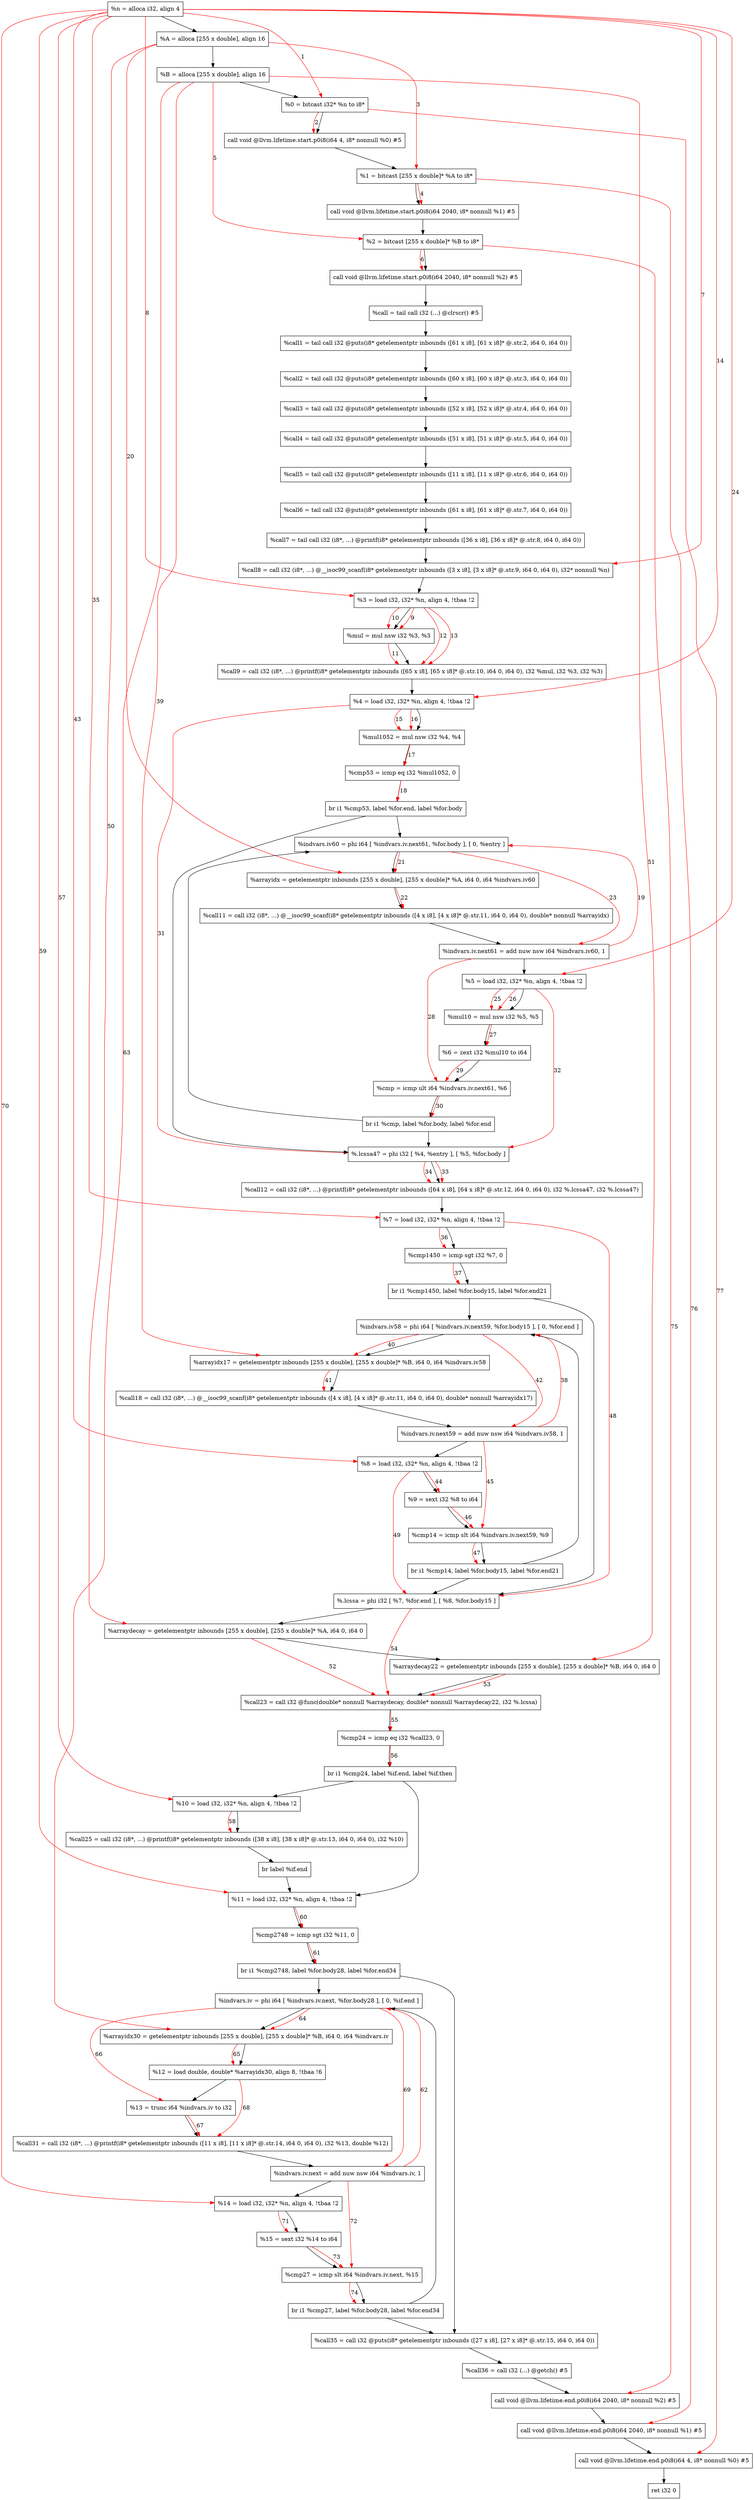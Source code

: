 digraph "CDFG for'main' function" {
	Node0x55835280cac8[shape=record, label="  %n = alloca i32, align 4"]
	Node0x558352806448[shape=record, label="  %A = alloca [255 x double], align 16"]
	Node0x55835280ddb8[shape=record, label="  %B = alloca [255 x double], align 16"]
	Node0x55835280df48[shape=record, label="  %0 = bitcast i32* %n to i8*"]
	Node0x558352832d38[shape=record, label="  call void @llvm.lifetime.start.p0i8(i64 4, i8* nonnull %0) #5"]
	Node0x55835280dc28[shape=record, label="  %1 = bitcast [255 x double]* %A to i8*"]
	Node0x55835281dcd8[shape=record, label="  call void @llvm.lifetime.start.p0i8(i64 2040, i8* nonnull %1) #5"]
	Node0x558352832e48[shape=record, label="  %2 = bitcast [255 x double]* %B to i8*"]
	Node0x55835281ddf8[shape=record, label="  call void @llvm.lifetime.start.p0i8(i64 2040, i8* nonnull %2) #5"]
	Node0x55835281dfa8[shape=record, label="  %call = tail call i32 (...) @clrscr() #5"]
	Node0x55835281e140[shape=record, label="  %call1 = tail call i32 @puts(i8* getelementptr inbounds ([61 x i8], [61 x i8]* @.str.2, i64 0, i64 0))"]
	Node0x55835281e2b0[shape=record, label="  %call2 = tail call i32 @puts(i8* getelementptr inbounds ([60 x i8], [60 x i8]* @.str.3, i64 0, i64 0))"]
	Node0x55835281e420[shape=record, label="  %call3 = tail call i32 @puts(i8* getelementptr inbounds ([52 x i8], [52 x i8]* @.str.4, i64 0, i64 0))"]
	Node0x55835281e590[shape=record, label="  %call4 = tail call i32 @puts(i8* getelementptr inbounds ([51 x i8], [51 x i8]* @.str.5, i64 0, i64 0))"]
	Node0x55835281e700[shape=record, label="  %call5 = tail call i32 @puts(i8* getelementptr inbounds ([11 x i8], [11 x i8]* @.str.6, i64 0, i64 0))"]
	Node0x55835281e870[shape=record, label="  %call6 = tail call i32 @puts(i8* getelementptr inbounds ([61 x i8], [61 x i8]* @.str.7, i64 0, i64 0))"]
	Node0x55835281e9e0[shape=record, label="  %call7 = tail call i32 (i8*, ...) @printf(i8* getelementptr inbounds ([36 x i8], [36 x i8]* @.str.8, i64 0, i64 0))"]
	Node0x55835281ec88[shape=record, label="  %call8 = call i32 (i8*, ...) @__isoc99_scanf(i8* getelementptr inbounds ([3 x i8], [3 x i8]* @.str.9, i64 0, i64 0), i32* nonnull %n)"]
	Node0x558352832ac8[shape=record, label="  %3 = load i32, i32* %n, align 4, !tbaa !2"]
	Node0x558352832b40[shape=record, label="  %mul = mul nsw i32 %3, %3"]
	Node0x55835281f008[shape=record, label="  %call9 = call i32 (i8*, ...) @printf(i8* getelementptr inbounds ([65 x i8], [65 x i8]* @.str.10, i64 0, i64 0), i32 %mul, i32 %3, i32 %3)"]
	Node0x55835281f0c8[shape=record, label="  %4 = load i32, i32* %n, align 4, !tbaa !2"]
	Node0x55835281f190[shape=record, label="  %mul1052 = mul nsw i32 %4, %4"]
	Node0x55835281f220[shape=record, label="  %cmp53 = icmp eq i32 %mul1052, 0"]
	Node0x55835281f448[shape=record, label="  br i1 %cmp53, label %for.end, label %for.body"]
	Node0x55835281f548[shape=record, label="  %indvars.iv60 = phi i64 [ %indvars.iv.next61, %for.body ], [ 0, %entry ]"]
	Node0x55835281f628[shape=record, label="  %arrayidx = getelementptr inbounds [255 x double], [255 x double]* %A, i64 0, i64 %indvars.iv60"]
	Node0x55835281f798[shape=record, label="  %call11 = call i32 (i8*, ...) @__isoc99_scanf(i8* getelementptr inbounds ([4 x i8], [4 x i8]* @.str.11, i64 0, i64 0), double* nonnull %arrayidx)"]
	Node0x55835281f8a0[shape=record, label="  %indvars.iv.next61 = add nuw nsw i64 %indvars.iv60, 1"]
	Node0x55835281f3b8[shape=record, label="  %5 = load i32, i32* %n, align 4, !tbaa !2"]
	Node0x55835281f910[shape=record, label="  %mul10 = mul nsw i32 %5, %5"]
	Node0x55835281f968[shape=record, label="  %6 = zext i32 %mul10 to i64"]
	Node0x55835281fa10[shape=record, label="  %cmp = icmp ult i64 %indvars.iv.next61, %6"]
	Node0x55835281fab8[shape=record, label="  br i1 %cmp, label %for.body, label %for.end"]
	Node0x5583528361d8[shape=record, label="  %.lcssa47 = phi i32 [ %4, %entry ], [ %5, %for.body ]"]
	Node0x558352836350[shape=record, label="  %call12 = call i32 (i8*, ...) @printf(i8* getelementptr inbounds ([64 x i8], [64 x i8]* @.str.12, i64 0, i64 0), i32 %.lcssa47, i32 %.lcssa47)"]
	Node0x55835281f308[shape=record, label="  %7 = load i32, i32* %n, align 4, !tbaa !2"]
	Node0x558352836440[shape=record, label="  %cmp1450 = icmp sgt i32 %7, 0"]
	Node0x558352836648[shape=record, label="  br i1 %cmp1450, label %for.body15, label %for.end21"]
	Node0x558352836718[shape=record, label="  %indvars.iv58 = phi i64 [ %indvars.iv.next59, %for.body15 ], [ 0, %for.end ]"]
	Node0x5583528367f8[shape=record, label="  %arrayidx17 = getelementptr inbounds [255 x double], [255 x double]* %B, i64 0, i64 %indvars.iv58"]
	Node0x5583528368e8[shape=record, label="  %call18 = call i32 (i8*, ...) @__isoc99_scanf(i8* getelementptr inbounds ([4 x i8], [4 x i8]* @.str.11, i64 0, i64 0), double* nonnull %arrayidx17)"]
	Node0x5583528369f0[shape=record, label="  %indvars.iv.next59 = add nuw nsw i64 %indvars.iv58, 1"]
	Node0x558352836508[shape=record, label="  %8 = load i32, i32* %n, align 4, !tbaa !2"]
	Node0x558352836ad8[shape=record, label="  %9 = sext i32 %8 to i64"]
	Node0x558352836b80[shape=record, label="  %cmp14 = icmp slt i64 %indvars.iv.next59, %9"]
	Node0x558352836c08[shape=record, label="  br i1 %cmp14, label %for.body15, label %for.end21"]
	Node0x55835281f118[shape=record, label="  %.lcssa = phi i32 [ %7, %for.end ], [ %8, %for.body15 ]"]
	Node0x558352836d08[shape=record, label="  %arraydecay = getelementptr inbounds [255 x double], [255 x double]* %A, i64 0, i64 0"]
	Node0x558352836da8[shape=record, label="  %arraydecay22 = getelementptr inbounds [255 x double], [255 x double]* %B, i64 0, i64 0"]
	Node0x558352836ef0[shape=record, label="  %call23 = call i32 @func(double* nonnull %arraydecay, double* nonnull %arraydecay22, i32 %.lcssa)"]
	Node0x558352836fc0[shape=record, label="  %cmp24 = icmp eq i32 %call23, 0"]
	Node0x558352837188[shape=record, label="  br i1 %cmp24, label %if.end, label %if.then"]
	Node0x5583528370f8[shape=record, label="  %10 = load i32, i32* %n, align 4, !tbaa !2"]
	Node0x5583528372b8[shape=record, label="  %call25 = call i32 (i8*, ...) @printf(i8* getelementptr inbounds ([38 x i8], [38 x i8]* @.str.13, i64 0, i64 0), i32 %10)"]
	Node0x558352837378[shape=record, label="  br label %if.end"]
	Node0x5583528365b8[shape=record, label="  %11 = load i32, i32* %n, align 4, !tbaa !2"]
	Node0x5583528373f0[shape=record, label="  %cmp2748 = icmp sgt i32 %11, 0"]
	Node0x558352837628[shape=record, label="  br i1 %cmp2748, label %for.body28, label %for.end34"]
	Node0x5583528376d8[shape=record, label="  %indvars.iv = phi i64 [ %indvars.iv.next, %for.body28 ], [ 0, %if.end ]"]
	Node0x5583528377e8[shape=record, label="  %arrayidx30 = getelementptr inbounds [255 x double], [255 x double]* %B, i64 0, i64 %indvars.iv"]
	Node0x558352837888[shape=record, label="  %12 = load double, double* %arrayidx30, align 8, !tbaa !6"]
	Node0x558352838108[shape=record, label="  %13 = trunc i64 %indvars.iv to i32"]
	Node0x558352838250[shape=record, label="  %call31 = call i32 (i8*, ...) @printf(i8* getelementptr inbounds ([11 x i8], [11 x i8]* @.str.14, i64 0, i64 0), i32 %13, double %12)"]
	Node0x558352838940[shape=record, label="  %indvars.iv.next = add nuw nsw i64 %indvars.iv, 1"]
	Node0x5583528374b8[shape=record, label="  %14 = load i32, i32* %n, align 4, !tbaa !2"]
	Node0x558352838998[shape=record, label="  %15 = sext i32 %14 to i64"]
	Node0x558352838a10[shape=record, label="  %cmp27 = icmp slt i64 %indvars.iv.next, %15"]
	Node0x558352838ab8[shape=record, label="  br i1 %cmp27, label %for.body28, label %for.end34"]
	Node0x558352838bd0[shape=record, label="  %call35 = call i32 @puts(i8* getelementptr inbounds ([27 x i8], [27 x i8]* @.str.15, i64 0, i64 0))"]
	Node0x558352838d58[shape=record, label="  %call36 = call i32 (...) @getch() #5"]
	Node0x558352838f28[shape=record, label="  call void @llvm.lifetime.end.p0i8(i64 2040, i8* nonnull %2) #5"]
	Node0x558352839038[shape=record, label="  call void @llvm.lifetime.end.p0i8(i64 2040, i8* nonnull %1) #5"]
	Node0x558352839148[shape=record, label="  call void @llvm.lifetime.end.p0i8(i64 4, i8* nonnull %0) #5"]
	Node0x558352839208[shape=record, label="  ret i32 0"]
	Node0x55835280cac8 -> Node0x558352806448
	Node0x558352806448 -> Node0x55835280ddb8
	Node0x55835280ddb8 -> Node0x55835280df48
	Node0x55835280df48 -> Node0x558352832d38
	Node0x558352832d38 -> Node0x55835280dc28
	Node0x55835280dc28 -> Node0x55835281dcd8
	Node0x55835281dcd8 -> Node0x558352832e48
	Node0x558352832e48 -> Node0x55835281ddf8
	Node0x55835281ddf8 -> Node0x55835281dfa8
	Node0x55835281dfa8 -> Node0x55835281e140
	Node0x55835281e140 -> Node0x55835281e2b0
	Node0x55835281e2b0 -> Node0x55835281e420
	Node0x55835281e420 -> Node0x55835281e590
	Node0x55835281e590 -> Node0x55835281e700
	Node0x55835281e700 -> Node0x55835281e870
	Node0x55835281e870 -> Node0x55835281e9e0
	Node0x55835281e9e0 -> Node0x55835281ec88
	Node0x55835281ec88 -> Node0x558352832ac8
	Node0x558352832ac8 -> Node0x558352832b40
	Node0x558352832b40 -> Node0x55835281f008
	Node0x55835281f008 -> Node0x55835281f0c8
	Node0x55835281f0c8 -> Node0x55835281f190
	Node0x55835281f190 -> Node0x55835281f220
	Node0x55835281f220 -> Node0x55835281f448
	Node0x55835281f448 -> Node0x5583528361d8
	Node0x55835281f448 -> Node0x55835281f548
	Node0x55835281f548 -> Node0x55835281f628
	Node0x55835281f628 -> Node0x55835281f798
	Node0x55835281f798 -> Node0x55835281f8a0
	Node0x55835281f8a0 -> Node0x55835281f3b8
	Node0x55835281f3b8 -> Node0x55835281f910
	Node0x55835281f910 -> Node0x55835281f968
	Node0x55835281f968 -> Node0x55835281fa10
	Node0x55835281fa10 -> Node0x55835281fab8
	Node0x55835281fab8 -> Node0x55835281f548
	Node0x55835281fab8 -> Node0x5583528361d8
	Node0x5583528361d8 -> Node0x558352836350
	Node0x558352836350 -> Node0x55835281f308
	Node0x55835281f308 -> Node0x558352836440
	Node0x558352836440 -> Node0x558352836648
	Node0x558352836648 -> Node0x558352836718
	Node0x558352836648 -> Node0x55835281f118
	Node0x558352836718 -> Node0x5583528367f8
	Node0x5583528367f8 -> Node0x5583528368e8
	Node0x5583528368e8 -> Node0x5583528369f0
	Node0x5583528369f0 -> Node0x558352836508
	Node0x558352836508 -> Node0x558352836ad8
	Node0x558352836ad8 -> Node0x558352836b80
	Node0x558352836b80 -> Node0x558352836c08
	Node0x558352836c08 -> Node0x558352836718
	Node0x558352836c08 -> Node0x55835281f118
	Node0x55835281f118 -> Node0x558352836d08
	Node0x558352836d08 -> Node0x558352836da8
	Node0x558352836da8 -> Node0x558352836ef0
	Node0x558352836ef0 -> Node0x558352836fc0
	Node0x558352836fc0 -> Node0x558352837188
	Node0x558352837188 -> Node0x5583528365b8
	Node0x558352837188 -> Node0x5583528370f8
	Node0x5583528370f8 -> Node0x5583528372b8
	Node0x5583528372b8 -> Node0x558352837378
	Node0x558352837378 -> Node0x5583528365b8
	Node0x5583528365b8 -> Node0x5583528373f0
	Node0x5583528373f0 -> Node0x558352837628
	Node0x558352837628 -> Node0x5583528376d8
	Node0x558352837628 -> Node0x558352838bd0
	Node0x5583528376d8 -> Node0x5583528377e8
	Node0x5583528377e8 -> Node0x558352837888
	Node0x558352837888 -> Node0x558352838108
	Node0x558352838108 -> Node0x558352838250
	Node0x558352838250 -> Node0x558352838940
	Node0x558352838940 -> Node0x5583528374b8
	Node0x5583528374b8 -> Node0x558352838998
	Node0x558352838998 -> Node0x558352838a10
	Node0x558352838a10 -> Node0x558352838ab8
	Node0x558352838ab8 -> Node0x5583528376d8
	Node0x558352838ab8 -> Node0x558352838bd0
	Node0x558352838bd0 -> Node0x558352838d58
	Node0x558352838d58 -> Node0x558352838f28
	Node0x558352838f28 -> Node0x558352839038
	Node0x558352839038 -> Node0x558352839148
	Node0x558352839148 -> Node0x558352839208
edge [color=red]
	Node0x55835280cac8 -> Node0x55835280df48[label="1"]
	Node0x55835280df48 -> Node0x558352832d38[label="2"]
	Node0x558352806448 -> Node0x55835280dc28[label="3"]
	Node0x55835280dc28 -> Node0x55835281dcd8[label="4"]
	Node0x55835280ddb8 -> Node0x558352832e48[label="5"]
	Node0x558352832e48 -> Node0x55835281ddf8[label="6"]
	Node0x55835280cac8 -> Node0x55835281ec88[label="7"]
	Node0x55835280cac8 -> Node0x558352832ac8[label="8"]
	Node0x558352832ac8 -> Node0x558352832b40[label="9"]
	Node0x558352832ac8 -> Node0x558352832b40[label="10"]
	Node0x558352832b40 -> Node0x55835281f008[label="11"]
	Node0x558352832ac8 -> Node0x55835281f008[label="12"]
	Node0x558352832ac8 -> Node0x55835281f008[label="13"]
	Node0x55835280cac8 -> Node0x55835281f0c8[label="14"]
	Node0x55835281f0c8 -> Node0x55835281f190[label="15"]
	Node0x55835281f0c8 -> Node0x55835281f190[label="16"]
	Node0x55835281f190 -> Node0x55835281f220[label="17"]
	Node0x55835281f220 -> Node0x55835281f448[label="18"]
	Node0x55835281f8a0 -> Node0x55835281f548[label="19"]
	Node0x558352806448 -> Node0x55835281f628[label="20"]
	Node0x55835281f548 -> Node0x55835281f628[label="21"]
	Node0x55835281f628 -> Node0x55835281f798[label="22"]
	Node0x55835281f548 -> Node0x55835281f8a0[label="23"]
	Node0x55835280cac8 -> Node0x55835281f3b8[label="24"]
	Node0x55835281f3b8 -> Node0x55835281f910[label="25"]
	Node0x55835281f3b8 -> Node0x55835281f910[label="26"]
	Node0x55835281f910 -> Node0x55835281f968[label="27"]
	Node0x55835281f8a0 -> Node0x55835281fa10[label="28"]
	Node0x55835281f968 -> Node0x55835281fa10[label="29"]
	Node0x55835281fa10 -> Node0x55835281fab8[label="30"]
	Node0x55835281f0c8 -> Node0x5583528361d8[label="31"]
	Node0x55835281f3b8 -> Node0x5583528361d8[label="32"]
	Node0x5583528361d8 -> Node0x558352836350[label="33"]
	Node0x5583528361d8 -> Node0x558352836350[label="34"]
	Node0x55835280cac8 -> Node0x55835281f308[label="35"]
	Node0x55835281f308 -> Node0x558352836440[label="36"]
	Node0x558352836440 -> Node0x558352836648[label="37"]
	Node0x5583528369f0 -> Node0x558352836718[label="38"]
	Node0x55835280ddb8 -> Node0x5583528367f8[label="39"]
	Node0x558352836718 -> Node0x5583528367f8[label="40"]
	Node0x5583528367f8 -> Node0x5583528368e8[label="41"]
	Node0x558352836718 -> Node0x5583528369f0[label="42"]
	Node0x55835280cac8 -> Node0x558352836508[label="43"]
	Node0x558352836508 -> Node0x558352836ad8[label="44"]
	Node0x5583528369f0 -> Node0x558352836b80[label="45"]
	Node0x558352836ad8 -> Node0x558352836b80[label="46"]
	Node0x558352836b80 -> Node0x558352836c08[label="47"]
	Node0x55835281f308 -> Node0x55835281f118[label="48"]
	Node0x558352836508 -> Node0x55835281f118[label="49"]
	Node0x558352806448 -> Node0x558352836d08[label="50"]
	Node0x55835280ddb8 -> Node0x558352836da8[label="51"]
	Node0x558352836d08 -> Node0x558352836ef0[label="52"]
	Node0x558352836da8 -> Node0x558352836ef0[label="53"]
	Node0x55835281f118 -> Node0x558352836ef0[label="54"]
	Node0x558352836ef0 -> Node0x558352836fc0[label="55"]
	Node0x558352836fc0 -> Node0x558352837188[label="56"]
	Node0x55835280cac8 -> Node0x5583528370f8[label="57"]
	Node0x5583528370f8 -> Node0x5583528372b8[label="58"]
	Node0x55835280cac8 -> Node0x5583528365b8[label="59"]
	Node0x5583528365b8 -> Node0x5583528373f0[label="60"]
	Node0x5583528373f0 -> Node0x558352837628[label="61"]
	Node0x558352838940 -> Node0x5583528376d8[label="62"]
	Node0x55835280ddb8 -> Node0x5583528377e8[label="63"]
	Node0x5583528376d8 -> Node0x5583528377e8[label="64"]
	Node0x5583528377e8 -> Node0x558352837888[label="65"]
	Node0x5583528376d8 -> Node0x558352838108[label="66"]
	Node0x558352838108 -> Node0x558352838250[label="67"]
	Node0x558352837888 -> Node0x558352838250[label="68"]
	Node0x5583528376d8 -> Node0x558352838940[label="69"]
	Node0x55835280cac8 -> Node0x5583528374b8[label="70"]
	Node0x5583528374b8 -> Node0x558352838998[label="71"]
	Node0x558352838940 -> Node0x558352838a10[label="72"]
	Node0x558352838998 -> Node0x558352838a10[label="73"]
	Node0x558352838a10 -> Node0x558352838ab8[label="74"]
	Node0x558352832e48 -> Node0x558352838f28[label="75"]
	Node0x55835280dc28 -> Node0x558352839038[label="76"]
	Node0x55835280df48 -> Node0x558352839148[label="77"]
}
